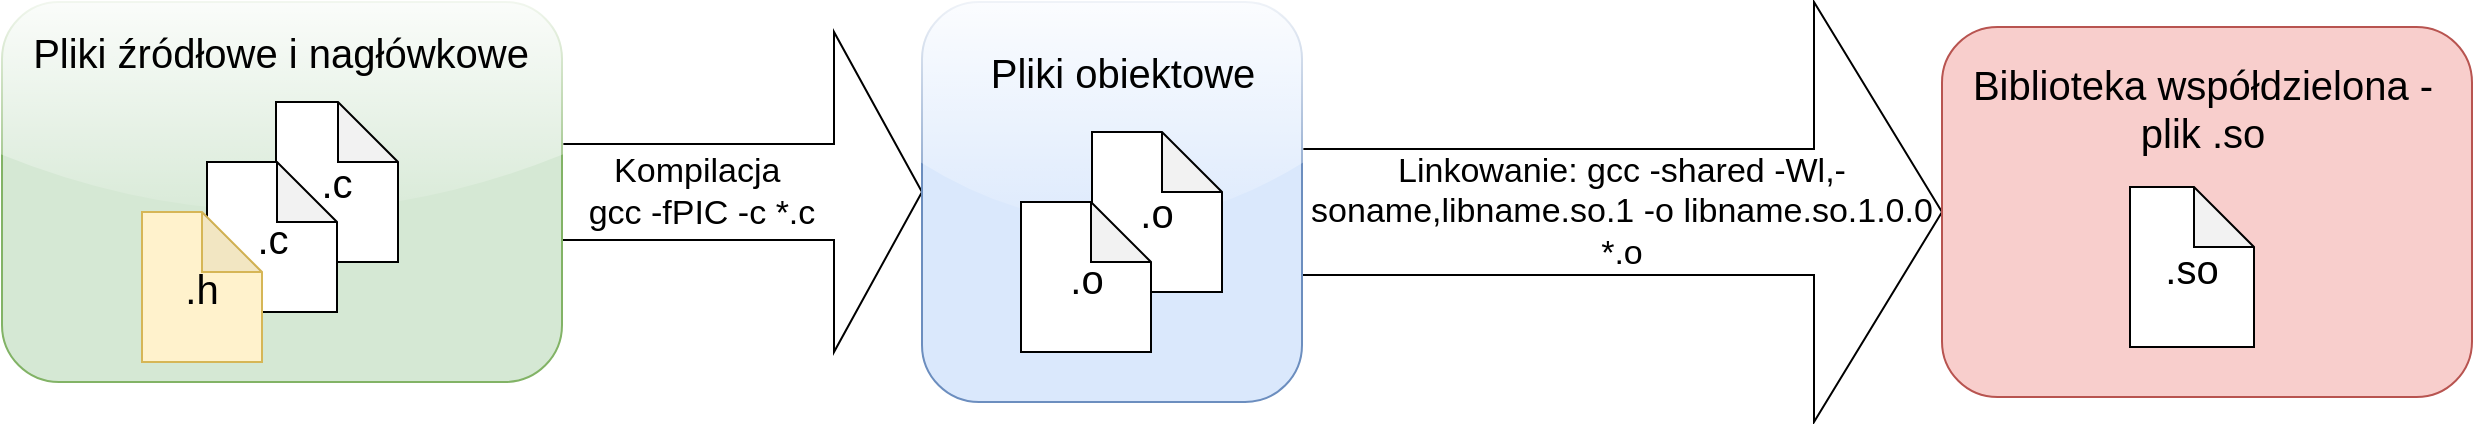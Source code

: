 <mxfile version="12.3.9" type="device" pages="1"><diagram name="Page-1" id="5f0bae14-7c28-e335-631c-24af17079c00"><mxGraphModel dx="780" dy="1063" grid="1" gridSize="10" guides="1" tooltips="1" connect="1" arrows="1" fold="1" page="1" pageScale="1" pageWidth="1300" pageHeight="300" background="#ffffff" math="0" shadow="0"><root><mxCell id="0"/><mxCell id="1" parent="0"/><mxCell id="SbRq8OYwwY-P1ZCnzg7c-1" value="&lt;font&gt;&lt;span style=&quot;font-size: 17px&quot;&gt;Linkowanie:&amp;nbsp;&lt;/span&gt;&lt;span style=&quot;font-size: 17px&quot;&gt;gcc -shared -Wl,-soname,libname.so.1 -o libname.so.1.0.0 *.o&lt;/span&gt;&lt;br&gt;&lt;/font&gt;" style="shape=singleArrow;whiteSpace=wrap;html=1;rounded=0;glass=0;" vertex="1" parent="1"><mxGeometry x="680" y="10" width="320" height="210" as="geometry"/></mxCell><mxCell id="DLyycIe8Gw2Gcq-9q2o4-8" value="&lt;font&gt;&lt;span style=&quot;font-size: 17px&quot;&gt;Kompilacja&amp;nbsp;&lt;/span&gt;&lt;br&gt;&lt;span style=&quot;font-size: 17px&quot;&gt;gcc -fPIC -c *.c&lt;/span&gt;&lt;br&gt;&lt;/font&gt;" style="shape=singleArrow;whiteSpace=wrap;html=1;rounded=0;glass=0;" parent="1" vertex="1"><mxGeometry x="270" y="25" width="220" height="160" as="geometry"/></mxCell><mxCell id="DLyycIe8Gw2Gcq-9q2o4-4" value="" style="rounded=1;whiteSpace=wrap;html=1;glass=1;fillColor=#d5e8d4;strokeColor=#82b366;" parent="1" vertex="1"><mxGeometry x="30" y="10" width="280" height="190" as="geometry"/></mxCell><mxCell id="DLyycIe8Gw2Gcq-9q2o4-2" value="&lt;font style=&quot;font-size: 20px&quot;&gt;.c&lt;/font&gt;" style="shape=note;whiteSpace=wrap;html=1;backgroundOutline=1;darkOpacity=0.05;" parent="1" vertex="1"><mxGeometry x="167" y="60" width="61" height="80" as="geometry"/></mxCell><mxCell id="DLyycIe8Gw2Gcq-9q2o4-1" value="&lt;font style=&quot;font-size: 20px&quot;&gt;.c&lt;/font&gt;" style="shape=note;whiteSpace=wrap;html=1;backgroundOutline=1;darkOpacity=0.05;" parent="1" vertex="1"><mxGeometry x="132.5" y="90" width="65" height="75" as="geometry"/></mxCell><mxCell id="DLyycIe8Gw2Gcq-9q2o4-3" value="&lt;font style=&quot;font-size: 20px&quot;&gt;.h&lt;/font&gt;" style="shape=note;whiteSpace=wrap;html=1;backgroundOutline=1;darkOpacity=0.05;fillColor=#fff2cc;strokeColor=#d6b656;" parent="1" vertex="1"><mxGeometry x="100" y="115" width="60" height="75" as="geometry"/></mxCell><mxCell id="DLyycIe8Gw2Gcq-9q2o4-5" value="&lt;font style=&quot;font-size: 20px&quot;&gt;Pliki źródłowe i nagłówkowe&lt;/font&gt;" style="text;html=1;align=center;verticalAlign=middle;resizable=0;points=[];;autosize=1;" parent="1" vertex="1"><mxGeometry x="38.5" y="25" width="260" height="20" as="geometry"/></mxCell><mxCell id="DLyycIe8Gw2Gcq-9q2o4-10" value="" style="rounded=1;whiteSpace=wrap;html=1;glass=1;fillColor=#dae8fc;strokeColor=#6c8ebf;" parent="1" vertex="1"><mxGeometry x="490" y="10" width="190" height="200" as="geometry"/></mxCell><mxCell id="DLyycIe8Gw2Gcq-9q2o4-11" value="&lt;font style=&quot;font-size: 20px&quot;&gt;.o&lt;/font&gt;" style="shape=note;whiteSpace=wrap;html=1;backgroundOutline=1;darkOpacity=0.05;" parent="1" vertex="1"><mxGeometry x="575" y="75" width="65" height="80" as="geometry"/></mxCell><mxCell id="DLyycIe8Gw2Gcq-9q2o4-12" value="&lt;font style=&quot;font-size: 20px&quot;&gt;.o&lt;/font&gt;" style="shape=note;whiteSpace=wrap;html=1;backgroundOutline=1;darkOpacity=0.05;" parent="1" vertex="1"><mxGeometry x="539.5" y="110" width="65" height="75" as="geometry"/></mxCell><mxCell id="DLyycIe8Gw2Gcq-9q2o4-14" value="&lt;font style=&quot;font-size: 20px&quot;&gt;Pliki obiektowe&lt;/font&gt;" style="text;html=1;align=center;verticalAlign=middle;resizable=0;points=[];;autosize=1;" parent="1" vertex="1"><mxGeometry x="515" y="35" width="150" height="20" as="geometry"/></mxCell><mxCell id="DLyycIe8Gw2Gcq-9q2o4-18" value="" style="rounded=1;whiteSpace=wrap;html=1;glass=0;fillColor=#f8cecc;strokeColor=#b85450;" parent="1" vertex="1"><mxGeometry x="1000" y="22.5" width="265" height="185" as="geometry"/></mxCell><mxCell id="DLyycIe8Gw2Gcq-9q2o4-19" value="&lt;font style=&quot;font-size: 20px&quot;&gt;Biblioteka współdzielona - &lt;br&gt;plik .so&lt;/font&gt;" style="text;html=1;align=center;verticalAlign=middle;resizable=0;points=[];;autosize=1;" parent="1" vertex="1"><mxGeometry x="1005" y="42.5" width="250" height="40" as="geometry"/></mxCell><mxCell id="DLyycIe8Gw2Gcq-9q2o4-21" value="&lt;font style=&quot;font-size: 20px&quot;&gt;.so&lt;/font&gt;" style="shape=note;whiteSpace=wrap;html=1;backgroundOutline=1;darkOpacity=0.05;" parent="1" vertex="1"><mxGeometry x="1094" y="102.5" width="62" height="80" as="geometry"/></mxCell></root></mxGraphModel></diagram></mxfile>